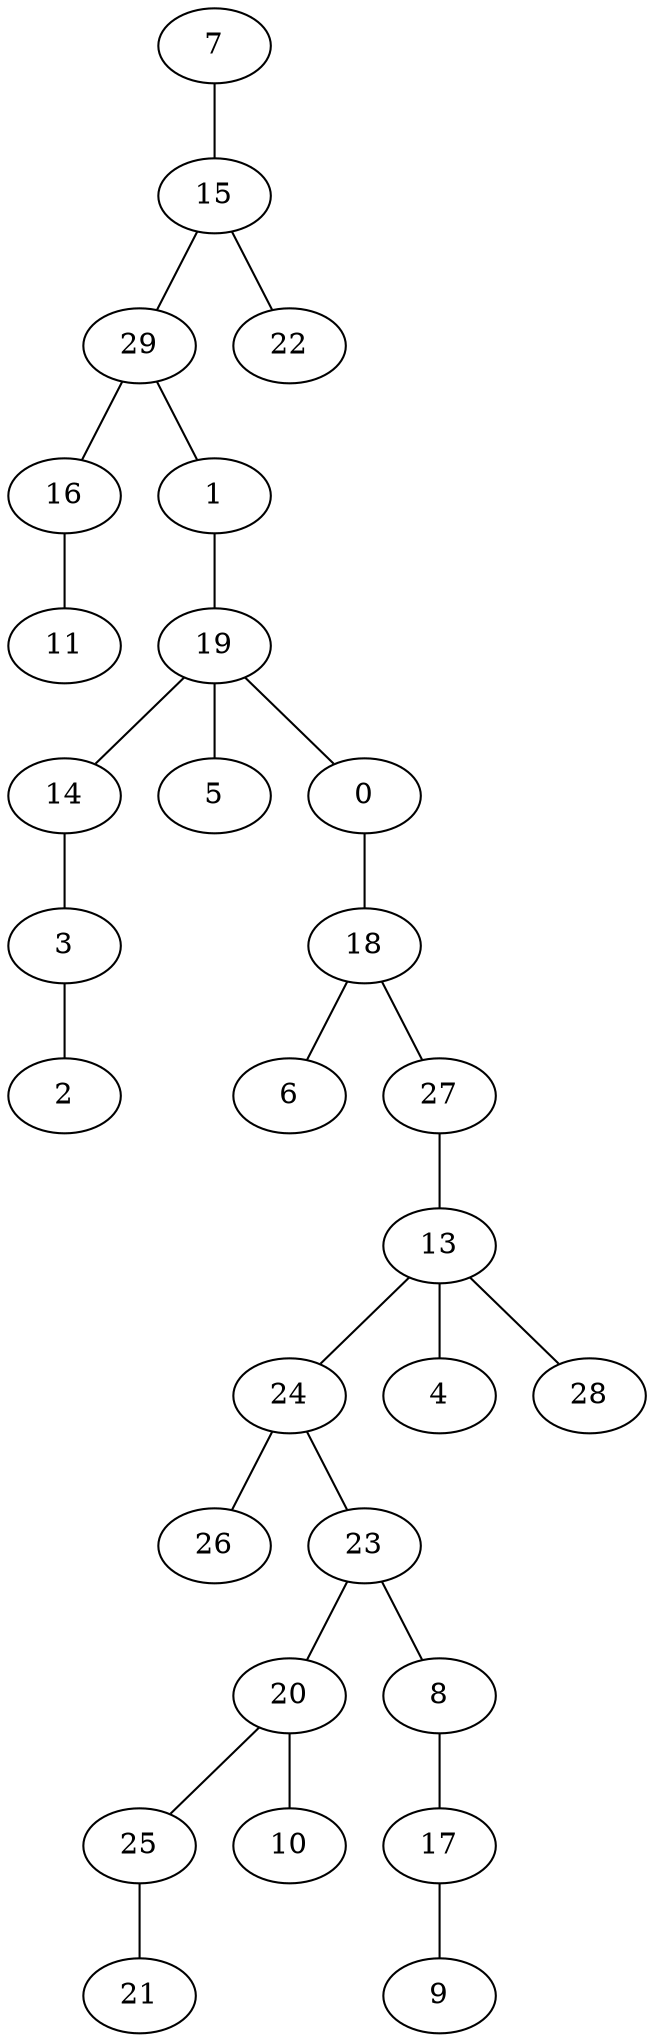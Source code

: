 graph grafoErdos_Renyi_30_47_Prim  {
7;
15;
29;
16;
11;
22;
1;
19;
14;
3;
5;
0;
18;
6;
27;
13;
24;
26;
23;
20;
25;
21;
2;
4;
8;
17;
10;
9;
28;
7 -- 15;
15 -- 29;
29 -- 16;
16 -- 11;
15 -- 22;
29 -- 1;
1 -- 19;
19 -- 14;
14 -- 3;
19 -- 5;
19 -- 0;
0 -- 18;
18 -- 6;
18 -- 27;
27 -- 13;
13 -- 24;
24 -- 26;
24 -- 23;
23 -- 20;
20 -- 25;
25 -- 21;
3 -- 2;
13 -- 4;
23 -- 8;
8 -- 17;
20 -- 10;
17 -- 9;
13 -- 28;
}